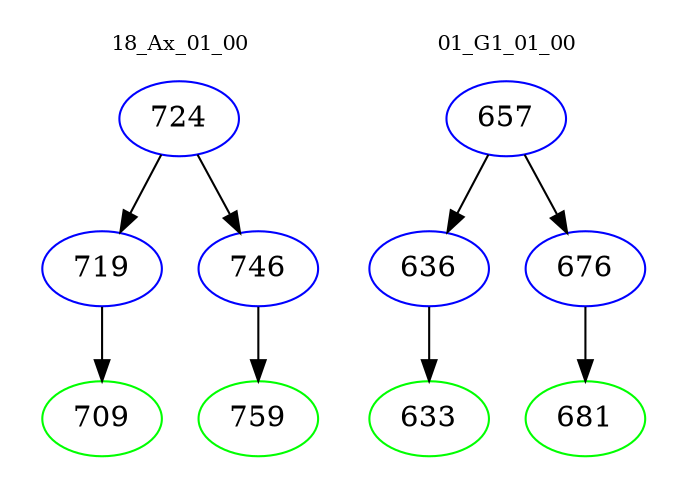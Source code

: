 digraph{
subgraph cluster_0 {
color = white
label = "18_Ax_01_00";
fontsize=10;
T0_724 [label="724", color="blue"]
T0_724 -> T0_719 [color="black"]
T0_719 [label="719", color="blue"]
T0_719 -> T0_709 [color="black"]
T0_709 [label="709", color="green"]
T0_724 -> T0_746 [color="black"]
T0_746 [label="746", color="blue"]
T0_746 -> T0_759 [color="black"]
T0_759 [label="759", color="green"]
}
subgraph cluster_1 {
color = white
label = "01_G1_01_00";
fontsize=10;
T1_657 [label="657", color="blue"]
T1_657 -> T1_636 [color="black"]
T1_636 [label="636", color="blue"]
T1_636 -> T1_633 [color="black"]
T1_633 [label="633", color="green"]
T1_657 -> T1_676 [color="black"]
T1_676 [label="676", color="blue"]
T1_676 -> T1_681 [color="black"]
T1_681 [label="681", color="green"]
}
}
